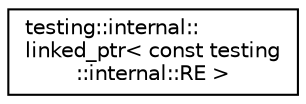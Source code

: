 digraph "Graphical Class Hierarchy"
{
  edge [fontname="Helvetica",fontsize="10",labelfontname="Helvetica",labelfontsize="10"];
  node [fontname="Helvetica",fontsize="10",shape=record];
  rankdir="LR";
  Node0 [label="testing::internal::\llinked_ptr\< const testing\l::internal::RE \>",height=0.2,width=0.4,color="black", fillcolor="white", style="filled",URL="$classtesting_1_1internal_1_1linked__ptr.html"];
}
